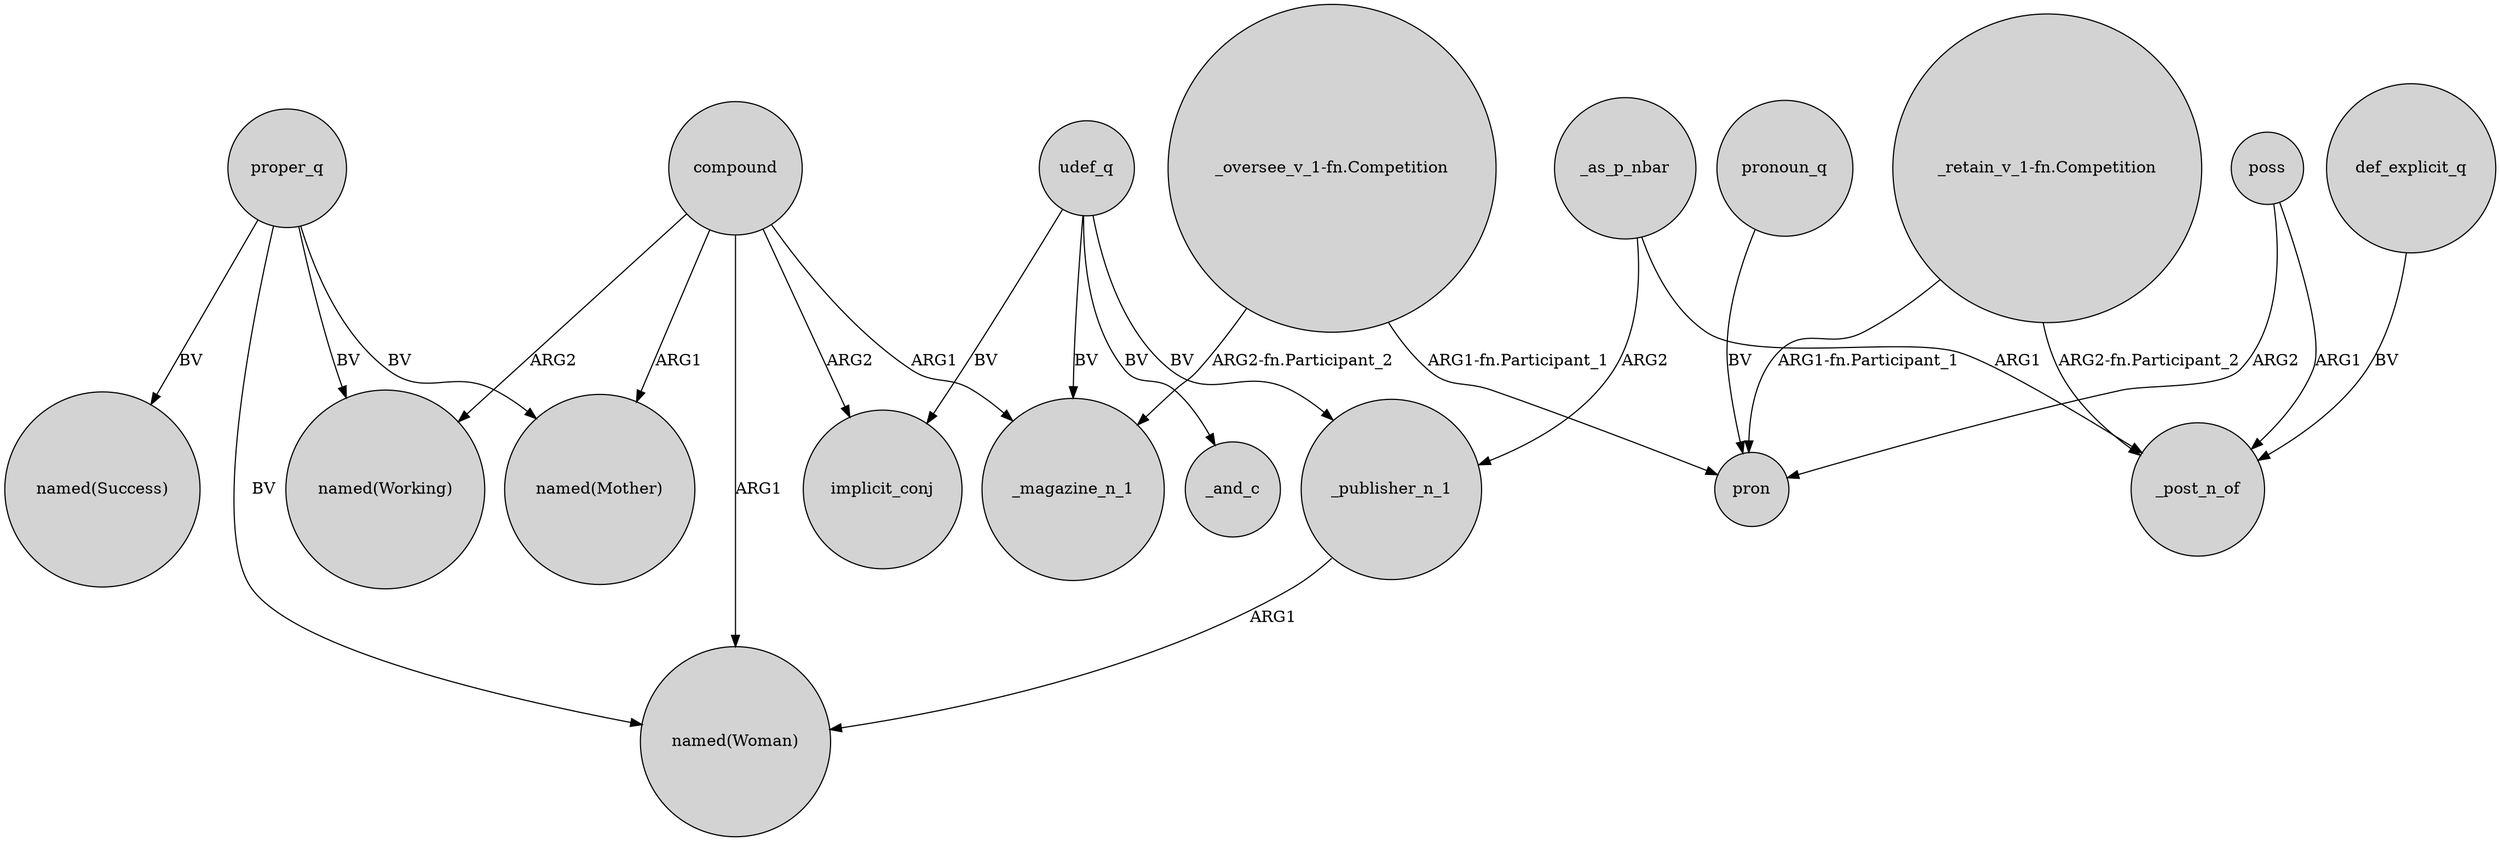 digraph {
	node [shape=circle style=filled]
	proper_q -> "named(Working)" [label=BV]
	compound -> "named(Mother)" [label=ARG1]
	poss -> _post_n_of [label=ARG1]
	_publisher_n_1 -> "named(Woman)" [label=ARG1]
	def_explicit_q -> _post_n_of [label=BV]
	proper_q -> "named(Woman)" [label=BV]
	_as_p_nbar -> _publisher_n_1 [label=ARG2]
	"_oversee_v_1-fn.Competition" -> _magazine_n_1 [label="ARG2-fn.Participant_2"]
	"_oversee_v_1-fn.Competition" -> pron [label="ARG1-fn.Participant_1"]
	udef_q -> _and_c [label=BV]
	_as_p_nbar -> _post_n_of [label=ARG1]
	compound -> implicit_conj [label=ARG2]
	pronoun_q -> pron [label=BV]
	compound -> _magazine_n_1 [label=ARG1]
	poss -> pron [label=ARG2]
	compound -> "named(Woman)" [label=ARG1]
	proper_q -> "named(Success)" [label=BV]
	udef_q -> _magazine_n_1 [label=BV]
	udef_q -> _publisher_n_1 [label=BV]
	compound -> "named(Working)" [label=ARG2]
	"_retain_v_1-fn.Competition" -> _post_n_of [label="ARG2-fn.Participant_2"]
	udef_q -> implicit_conj [label=BV]
	"_retain_v_1-fn.Competition" -> pron [label="ARG1-fn.Participant_1"]
	proper_q -> "named(Mother)" [label=BV]
}
